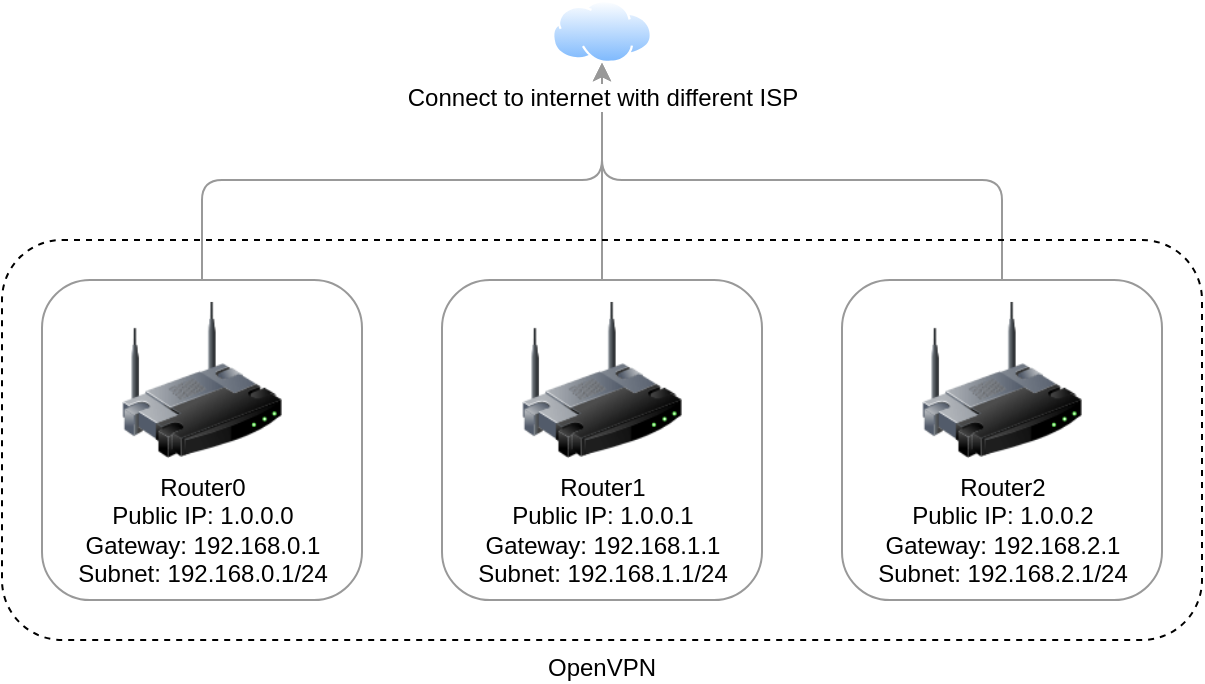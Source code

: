 <mxfile version="20.2.5" type="device"><diagram id="ZUW7O_Pg3BpgYz4evWxd" name="第 1 页"><mxGraphModel dx="1018" dy="560" grid="1" gridSize="10" guides="1" tooltips="1" connect="1" arrows="1" fold="1" page="1" pageScale="1" pageWidth="827" pageHeight="1169" math="0" shadow="0"><root><mxCell id="0"/><mxCell id="1" parent="0"/><mxCell id="HkSfvZfy7d8NkQWmi7GF-5" style="edgeStyle=orthogonalEdgeStyle;rounded=1;orthogonalLoop=1;jettySize=auto;html=1;exitX=0.5;exitY=0;exitDx=0;exitDy=0;entryX=0.5;entryY=1;entryDx=0;entryDy=0;strokeColor=#999999;" parent="1" source="ij22ylSeylP9hmKgrWC_-6" target="HkSfvZfy7d8NkQWmi7GF-1" edge="1"><mxGeometry relative="1" as="geometry"><Array as="points"><mxPoint x="520" y="110"/><mxPoint x="320" y="110"/></Array></mxGeometry></mxCell><mxCell id="ij22ylSeylP9hmKgrWC_-6" value="" style="rounded=1;whiteSpace=wrap;html=1;fillColor=none;strokeColor=#999999;" parent="1" vertex="1"><mxGeometry x="440" y="160" width="160" height="160" as="geometry"/></mxCell><mxCell id="HkSfvZfy7d8NkQWmi7GF-4" style="edgeStyle=orthogonalEdgeStyle;rounded=1;orthogonalLoop=1;jettySize=auto;html=1;exitX=0.5;exitY=0;exitDx=0;exitDy=0;entryX=0.5;entryY=1;entryDx=0;entryDy=0;strokeColor=#999999;" parent="1" source="ij22ylSeylP9hmKgrWC_-5" target="HkSfvZfy7d8NkQWmi7GF-1" edge="1"><mxGeometry relative="1" as="geometry"/></mxCell><mxCell id="ij22ylSeylP9hmKgrWC_-5" value="" style="rounded=1;whiteSpace=wrap;html=1;fillColor=none;strokeColor=#999999;" parent="1" vertex="1"><mxGeometry x="240" y="160" width="160" height="160" as="geometry"/></mxCell><mxCell id="HkSfvZfy7d8NkQWmi7GF-2" style="edgeStyle=orthogonalEdgeStyle;rounded=1;orthogonalLoop=1;jettySize=auto;html=1;exitX=0.5;exitY=0;exitDx=0;exitDy=0;strokeColor=#999999;" parent="1" source="ij22ylSeylP9hmKgrWC_-4" target="HkSfvZfy7d8NkQWmi7GF-1" edge="1"><mxGeometry relative="1" as="geometry"><Array as="points"><mxPoint x="120" y="110"/><mxPoint x="320" y="110"/></Array></mxGeometry></mxCell><mxCell id="ij22ylSeylP9hmKgrWC_-4" value="" style="rounded=1;whiteSpace=wrap;html=1;fillColor=none;strokeColor=#999999;" parent="1" vertex="1"><mxGeometry x="40" y="160" width="160" height="160" as="geometry"/></mxCell><mxCell id="ij22ylSeylP9hmKgrWC_-1" value="Router0&lt;br&gt;Public IP: 1.0.0.0&lt;br&gt;Gateway: 192.168.0.1&lt;br&gt;Subnet: 192.168.0.1/24" style="image;html=1;image=img/lib/clip_art/networking/Wireless_Router_128x128.png;strokeColor=#999999;" parent="1" vertex="1"><mxGeometry x="80" y="170" width="80" height="80" as="geometry"/></mxCell><mxCell id="ij22ylSeylP9hmKgrWC_-2" value="Router1&lt;br&gt;Public IP: 1.0.0.1&lt;br&gt;Gateway: 192.168.1.1&lt;br&gt;Subnet: 192.168.1.1/24" style="image;html=1;image=img/lib/clip_art/networking/Wireless_Router_128x128.png;strokeColor=#999999;" parent="1" vertex="1"><mxGeometry x="280" y="170" width="80" height="80" as="geometry"/></mxCell><mxCell id="ij22ylSeylP9hmKgrWC_-3" value="Router2&lt;br&gt;Public IP: 1.0.0.2&lt;br&gt;Gateway: 192.168.2.1&lt;br&gt;Subnet: 192.168.2.1/24" style="image;html=1;image=img/lib/clip_art/networking/Wireless_Router_128x128.png;strokeColor=#999999;" parent="1" vertex="1"><mxGeometry x="480" y="170" width="80" height="80" as="geometry"/></mxCell><mxCell id="HkSfvZfy7d8NkQWmi7GF-1" value="Connect to internet with different ISP" style="aspect=fixed;perimeter=ellipsePerimeter;html=1;align=center;shadow=0;dashed=0;spacingTop=3;image;image=img/lib/active_directory/internet_cloud.svg;strokeColor=#999999;" parent="1" vertex="1"><mxGeometry x="295" y="20" width="50" height="31.5" as="geometry"/></mxCell><mxCell id="CfIIU-1E22qhqKKudC0O-1" style="edgeStyle=orthogonalEdgeStyle;rounded=0;orthogonalLoop=1;jettySize=auto;html=1;exitX=0.5;exitY=1;exitDx=0;exitDy=0;" edge="1" parent="1" source="ij22ylSeylP9hmKgrWC_-5" target="ij22ylSeylP9hmKgrWC_-5"><mxGeometry relative="1" as="geometry"/></mxCell><mxCell id="CfIIU-1E22qhqKKudC0O-3" value="OpenVPN" style="rounded=1;whiteSpace=wrap;html=1;dashed=1;fillColor=none;verticalAlign=top;labelPosition=center;verticalLabelPosition=bottom;align=center;" vertex="1" parent="1"><mxGeometry x="20" y="140" width="600" height="200" as="geometry"/></mxCell></root></mxGraphModel></diagram></mxfile>